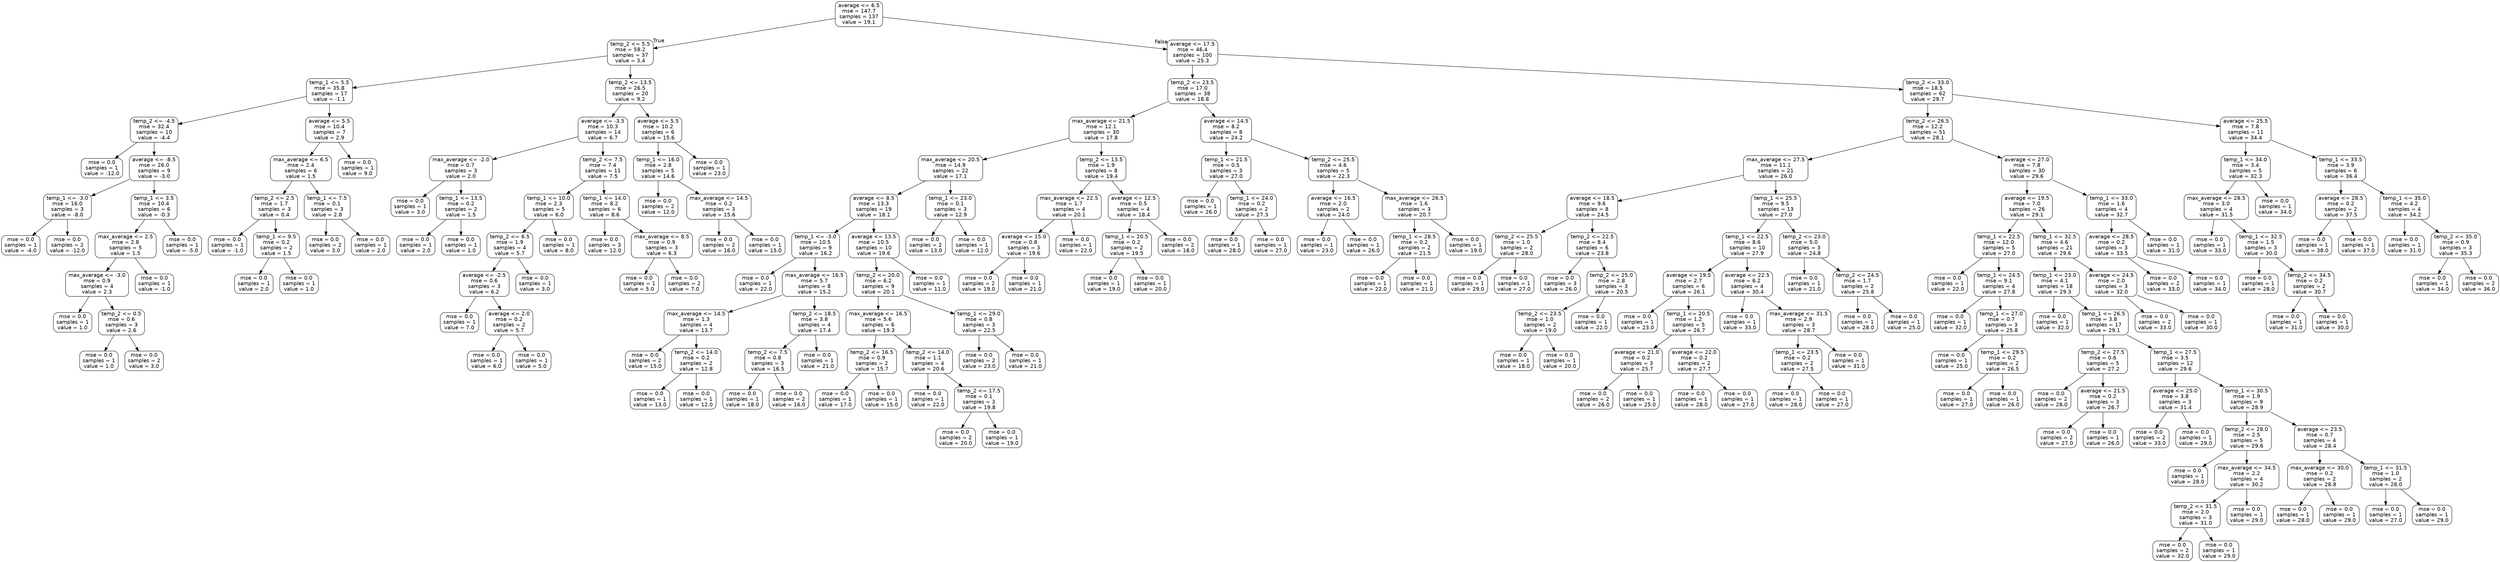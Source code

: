 digraph Tree {
node [shape=box, style="rounded", color="black", fontname=helvetica] ;
edge [fontname=helvetica] ;
0 [label="average <= 6.5\nmse = 147.7\nsamples = 137\nvalue = 19.1"] ;
1 [label="temp_2 <= 5.5\nmse = 58.2\nsamples = 37\nvalue = 3.4"] ;
0 -> 1 [labeldistance=2.5, labelangle=45, headlabel="True"] ;
2 [label="temp_1 <= 5.5\nmse = 35.8\nsamples = 17\nvalue = -1.1"] ;
1 -> 2 ;
3 [label="temp_2 <= -4.5\nmse = 32.4\nsamples = 10\nvalue = -4.4"] ;
2 -> 3 ;
4 [label="mse = 0.0\nsamples = 1\nvalue = -12.0"] ;
3 -> 4 ;
5 [label="average <= -8.5\nmse = 26.0\nsamples = 9\nvalue = -3.0"] ;
3 -> 5 ;
6 [label="temp_1 <= -3.0\nmse = 16.0\nsamples = 3\nvalue = -8.0"] ;
5 -> 6 ;
7 [label="mse = 0.0\nsamples = 1\nvalue = -4.0"] ;
6 -> 7 ;
8 [label="mse = 0.0\nsamples = 2\nvalue = -12.0"] ;
6 -> 8 ;
9 [label="temp_1 <= 3.5\nmse = 10.4\nsamples = 6\nvalue = -0.3"] ;
5 -> 9 ;
10 [label="max_average <= 2.5\nmse = 2.8\nsamples = 5\nvalue = 1.5"] ;
9 -> 10 ;
11 [label="max_average <= -3.0\nmse = 0.9\nsamples = 4\nvalue = 2.3"] ;
10 -> 11 ;
12 [label="mse = 0.0\nsamples = 1\nvalue = 1.0"] ;
11 -> 12 ;
13 [label="temp_2 <= 0.5\nmse = 0.6\nsamples = 3\nvalue = 2.6"] ;
11 -> 13 ;
14 [label="mse = 0.0\nsamples = 1\nvalue = 1.0"] ;
13 -> 14 ;
15 [label="mse = 0.0\nsamples = 2\nvalue = 3.0"] ;
13 -> 15 ;
16 [label="mse = 0.0\nsamples = 1\nvalue = -1.0"] ;
10 -> 16 ;
17 [label="mse = 0.0\nsamples = 1\nvalue = -5.0"] ;
9 -> 17 ;
18 [label="average <= 5.5\nmse = 10.4\nsamples = 7\nvalue = 2.9"] ;
2 -> 18 ;
19 [label="max_average <= 6.5\nmse = 2.4\nsamples = 6\nvalue = 1.5"] ;
18 -> 19 ;
20 [label="temp_2 <= 2.5\nmse = 1.7\nsamples = 3\nvalue = 0.4"] ;
19 -> 20 ;
21 [label="mse = 0.0\nsamples = 1\nvalue = -1.0"] ;
20 -> 21 ;
22 [label="temp_1 <= 9.5\nmse = 0.2\nsamples = 2\nvalue = 1.5"] ;
20 -> 22 ;
23 [label="mse = 0.0\nsamples = 1\nvalue = 2.0"] ;
22 -> 23 ;
24 [label="mse = 0.0\nsamples = 1\nvalue = 1.0"] ;
22 -> 24 ;
25 [label="temp_1 <= 7.5\nmse = 0.1\nsamples = 3\nvalue = 2.8"] ;
19 -> 25 ;
26 [label="mse = 0.0\nsamples = 2\nvalue = 3.0"] ;
25 -> 26 ;
27 [label="mse = 0.0\nsamples = 1\nvalue = 2.0"] ;
25 -> 27 ;
28 [label="mse = 0.0\nsamples = 1\nvalue = 9.0"] ;
18 -> 28 ;
29 [label="temp_2 <= 13.5\nmse = 26.5\nsamples = 20\nvalue = 9.2"] ;
1 -> 29 ;
30 [label="average <= -3.5\nmse = 10.3\nsamples = 14\nvalue = 6.7"] ;
29 -> 30 ;
31 [label="max_average <= -2.0\nmse = 0.7\nsamples = 3\nvalue = 2.0"] ;
30 -> 31 ;
32 [label="mse = 0.0\nsamples = 1\nvalue = 3.0"] ;
31 -> 32 ;
33 [label="temp_1 <= 13.5\nmse = 0.2\nsamples = 2\nvalue = 1.5"] ;
31 -> 33 ;
34 [label="mse = 0.0\nsamples = 1\nvalue = 2.0"] ;
33 -> 34 ;
35 [label="mse = 0.0\nsamples = 1\nvalue = 1.0"] ;
33 -> 35 ;
36 [label="temp_2 <= 7.5\nmse = 7.4\nsamples = 11\nvalue = 7.5"] ;
30 -> 36 ;
37 [label="temp_1 <= 10.0\nmse = 2.3\nsamples = 5\nvalue = 6.0"] ;
36 -> 37 ;
38 [label="temp_2 <= 6.5\nmse = 1.9\nsamples = 4\nvalue = 5.7"] ;
37 -> 38 ;
39 [label="average <= -2.5\nmse = 0.6\nsamples = 3\nvalue = 6.2"] ;
38 -> 39 ;
40 [label="mse = 0.0\nsamples = 1\nvalue = 7.0"] ;
39 -> 40 ;
41 [label="average <= 2.0\nmse = 0.2\nsamples = 2\nvalue = 5.7"] ;
39 -> 41 ;
42 [label="mse = 0.0\nsamples = 1\nvalue = 6.0"] ;
41 -> 42 ;
43 [label="mse = 0.0\nsamples = 1\nvalue = 5.0"] ;
41 -> 43 ;
44 [label="mse = 0.0\nsamples = 1\nvalue = 3.0"] ;
38 -> 44 ;
45 [label="mse = 0.0\nsamples = 1\nvalue = 8.0"] ;
37 -> 45 ;
46 [label="temp_1 <= 14.0\nmse = 8.2\nsamples = 6\nvalue = 8.6"] ;
36 -> 46 ;
47 [label="mse = 0.0\nsamples = 3\nvalue = 12.0"] ;
46 -> 47 ;
48 [label="max_average <= 8.5\nmse = 0.9\nsamples = 3\nvalue = 6.3"] ;
46 -> 48 ;
49 [label="mse = 0.0\nsamples = 1\nvalue = 5.0"] ;
48 -> 49 ;
50 [label="mse = 0.0\nsamples = 2\nvalue = 7.0"] ;
48 -> 50 ;
51 [label="average <= 5.5\nmse = 10.2\nsamples = 6\nvalue = 15.6"] ;
29 -> 51 ;
52 [label="temp_1 <= 16.0\nmse = 2.8\nsamples = 5\nvalue = 14.6"] ;
51 -> 52 ;
53 [label="mse = 0.0\nsamples = 2\nvalue = 12.0"] ;
52 -> 53 ;
54 [label="max_average <= 14.5\nmse = 0.2\nsamples = 3\nvalue = 15.6"] ;
52 -> 54 ;
55 [label="mse = 0.0\nsamples = 2\nvalue = 16.0"] ;
54 -> 55 ;
56 [label="mse = 0.0\nsamples = 1\nvalue = 15.0"] ;
54 -> 56 ;
57 [label="mse = 0.0\nsamples = 1\nvalue = 23.0"] ;
51 -> 57 ;
58 [label="average <= 17.5\nmse = 46.4\nsamples = 100\nvalue = 25.3"] ;
0 -> 58 [labeldistance=2.5, labelangle=-45, headlabel="False"] ;
59 [label="temp_2 <= 23.5\nmse = 17.0\nsamples = 38\nvalue = 18.8"] ;
58 -> 59 ;
60 [label="max_average <= 21.5\nmse = 12.1\nsamples = 30\nvalue = 17.8"] ;
59 -> 60 ;
61 [label="max_average <= 20.5\nmse = 14.9\nsamples = 22\nvalue = 17.1"] ;
60 -> 61 ;
62 [label="average <= 8.5\nmse = 13.3\nsamples = 19\nvalue = 18.1"] ;
61 -> 62 ;
63 [label="temp_1 <= -3.0\nmse = 10.5\nsamples = 9\nvalue = 16.2"] ;
62 -> 63 ;
64 [label="mse = 0.0\nsamples = 1\nvalue = 22.0"] ;
63 -> 64 ;
65 [label="max_average <= 16.5\nmse = 5.7\nsamples = 8\nvalue = 15.2"] ;
63 -> 65 ;
66 [label="max_average <= 14.5\nmse = 1.3\nsamples = 4\nvalue = 13.7"] ;
65 -> 66 ;
67 [label="mse = 0.0\nsamples = 2\nvalue = 15.0"] ;
66 -> 67 ;
68 [label="temp_2 <= 14.0\nmse = 0.2\nsamples = 2\nvalue = 12.8"] ;
66 -> 68 ;
69 [label="mse = 0.0\nsamples = 1\nvalue = 13.0"] ;
68 -> 69 ;
70 [label="mse = 0.0\nsamples = 1\nvalue = 12.0"] ;
68 -> 70 ;
71 [label="temp_2 <= 18.5\nmse = 3.8\nsamples = 4\nvalue = 17.4"] ;
65 -> 71 ;
72 [label="temp_2 <= 7.5\nmse = 0.8\nsamples = 3\nvalue = 16.5"] ;
71 -> 72 ;
73 [label="mse = 0.0\nsamples = 1\nvalue = 18.0"] ;
72 -> 73 ;
74 [label="mse = 0.0\nsamples = 2\nvalue = 16.0"] ;
72 -> 74 ;
75 [label="mse = 0.0\nsamples = 1\nvalue = 21.0"] ;
71 -> 75 ;
76 [label="average <= 13.5\nmse = 10.5\nsamples = 10\nvalue = 19.6"] ;
62 -> 76 ;
77 [label="temp_2 <= 20.0\nmse = 6.2\nsamples = 9\nvalue = 20.1"] ;
76 -> 77 ;
78 [label="max_average <= 16.5\nmse = 5.6\nsamples = 6\nvalue = 19.3"] ;
77 -> 78 ;
79 [label="temp_2 <= 16.5\nmse = 0.9\nsamples = 2\nvalue = 15.7"] ;
78 -> 79 ;
80 [label="mse = 0.0\nsamples = 1\nvalue = 17.0"] ;
79 -> 80 ;
81 [label="mse = 0.0\nsamples = 1\nvalue = 15.0"] ;
79 -> 81 ;
82 [label="temp_2 <= 14.0\nmse = 1.1\nsamples = 4\nvalue = 20.6"] ;
78 -> 82 ;
83 [label="mse = 0.0\nsamples = 1\nvalue = 22.0"] ;
82 -> 83 ;
84 [label="temp_2 <= 17.5\nmse = 0.1\nsamples = 3\nvalue = 19.8"] ;
82 -> 84 ;
85 [label="mse = 0.0\nsamples = 2\nvalue = 20.0"] ;
84 -> 85 ;
86 [label="mse = 0.0\nsamples = 1\nvalue = 19.0"] ;
84 -> 86 ;
87 [label="temp_1 <= 29.0\nmse = 0.8\nsamples = 3\nvalue = 22.5"] ;
77 -> 87 ;
88 [label="mse = 0.0\nsamples = 2\nvalue = 23.0"] ;
87 -> 88 ;
89 [label="mse = 0.0\nsamples = 1\nvalue = 21.0"] ;
87 -> 89 ;
90 [label="mse = 0.0\nsamples = 1\nvalue = 11.0"] ;
76 -> 90 ;
91 [label="temp_1 <= 23.0\nmse = 0.1\nsamples = 3\nvalue = 12.9"] ;
61 -> 91 ;
92 [label="mse = 0.0\nsamples = 2\nvalue = 13.0"] ;
91 -> 92 ;
93 [label="mse = 0.0\nsamples = 1\nvalue = 12.0"] ;
91 -> 93 ;
94 [label="temp_2 <= 13.5\nmse = 1.9\nsamples = 8\nvalue = 19.4"] ;
60 -> 94 ;
95 [label="max_average <= 22.5\nmse = 1.7\nsamples = 4\nvalue = 20.1"] ;
94 -> 95 ;
96 [label="average <= 15.0\nmse = 0.8\nsamples = 3\nvalue = 19.6"] ;
95 -> 96 ;
97 [label="mse = 0.0\nsamples = 2\nvalue = 19.0"] ;
96 -> 97 ;
98 [label="mse = 0.0\nsamples = 1\nvalue = 21.0"] ;
96 -> 98 ;
99 [label="mse = 0.0\nsamples = 1\nvalue = 22.0"] ;
95 -> 99 ;
100 [label="average <= 12.5\nmse = 0.5\nsamples = 4\nvalue = 18.4"] ;
94 -> 100 ;
101 [label="temp_1 <= 20.5\nmse = 0.2\nsamples = 2\nvalue = 19.5"] ;
100 -> 101 ;
102 [label="mse = 0.0\nsamples = 1\nvalue = 19.0"] ;
101 -> 102 ;
103 [label="mse = 0.0\nsamples = 1\nvalue = 20.0"] ;
101 -> 103 ;
104 [label="mse = 0.0\nsamples = 2\nvalue = 18.0"] ;
100 -> 104 ;
105 [label="average <= 14.5\nmse = 8.2\nsamples = 8\nvalue = 24.2"] ;
59 -> 105 ;
106 [label="temp_1 <= 21.5\nmse = 0.5\nsamples = 3\nvalue = 27.0"] ;
105 -> 106 ;
107 [label="mse = 0.0\nsamples = 1\nvalue = 26.0"] ;
106 -> 107 ;
108 [label="temp_1 <= 24.0\nmse = 0.2\nsamples = 2\nvalue = 27.3"] ;
106 -> 108 ;
109 [label="mse = 0.0\nsamples = 1\nvalue = 28.0"] ;
108 -> 109 ;
110 [label="mse = 0.0\nsamples = 1\nvalue = 27.0"] ;
108 -> 110 ;
111 [label="temp_2 <= 25.5\nmse = 4.6\nsamples = 5\nvalue = 22.3"] ;
105 -> 111 ;
112 [label="average <= 16.5\nmse = 2.0\nsamples = 2\nvalue = 24.0"] ;
111 -> 112 ;
113 [label="mse = 0.0\nsamples = 1\nvalue = 23.0"] ;
112 -> 113 ;
114 [label="mse = 0.0\nsamples = 1\nvalue = 26.0"] ;
112 -> 114 ;
115 [label="max_average <= 26.5\nmse = 1.6\nsamples = 3\nvalue = 20.7"] ;
111 -> 115 ;
116 [label="temp_1 <= 28.5\nmse = 0.2\nsamples = 2\nvalue = 21.5"] ;
115 -> 116 ;
117 [label="mse = 0.0\nsamples = 1\nvalue = 22.0"] ;
116 -> 117 ;
118 [label="mse = 0.0\nsamples = 1\nvalue = 21.0"] ;
116 -> 118 ;
119 [label="mse = 0.0\nsamples = 1\nvalue = 19.0"] ;
115 -> 119 ;
120 [label="temp_2 <= 33.0\nmse = 18.5\nsamples = 62\nvalue = 29.7"] ;
58 -> 120 ;
121 [label="temp_2 <= 26.5\nmse = 12.2\nsamples = 51\nvalue = 28.1"] ;
120 -> 121 ;
122 [label="max_average <= 27.5\nmse = 11.1\nsamples = 21\nvalue = 26.0"] ;
121 -> 122 ;
123 [label="average <= 18.5\nmse = 9.6\nsamples = 8\nvalue = 24.5"] ;
122 -> 123 ;
124 [label="temp_2 <= 25.5\nmse = 1.0\nsamples = 2\nvalue = 28.0"] ;
123 -> 124 ;
125 [label="mse = 0.0\nsamples = 1\nvalue = 29.0"] ;
124 -> 125 ;
126 [label="mse = 0.0\nsamples = 1\nvalue = 27.0"] ;
124 -> 126 ;
127 [label="temp_2 <= 22.5\nmse = 8.4\nsamples = 6\nvalue = 23.8"] ;
123 -> 127 ;
128 [label="mse = 0.0\nsamples = 3\nvalue = 26.0"] ;
127 -> 128 ;
129 [label="temp_2 <= 25.0\nmse = 2.8\nsamples = 3\nvalue = 20.5"] ;
127 -> 129 ;
130 [label="temp_2 <= 23.5\nmse = 1.0\nsamples = 2\nvalue = 19.0"] ;
129 -> 130 ;
131 [label="mse = 0.0\nsamples = 1\nvalue = 18.0"] ;
130 -> 131 ;
132 [label="mse = 0.0\nsamples = 1\nvalue = 20.0"] ;
130 -> 132 ;
133 [label="mse = 0.0\nsamples = 1\nvalue = 22.0"] ;
129 -> 133 ;
134 [label="temp_1 <= 25.5\nmse = 9.5\nsamples = 13\nvalue = 27.0"] ;
122 -> 134 ;
135 [label="temp_1 <= 22.5\nmse = 8.6\nsamples = 10\nvalue = 27.9"] ;
134 -> 135 ;
136 [label="average <= 19.5\nmse = 2.7\nsamples = 6\nvalue = 26.1"] ;
135 -> 136 ;
137 [label="mse = 0.0\nsamples = 1\nvalue = 23.0"] ;
136 -> 137 ;
138 [label="temp_1 <= 20.5\nmse = 1.2\nsamples = 5\nvalue = 26.7"] ;
136 -> 138 ;
139 [label="average <= 21.0\nmse = 0.2\nsamples = 3\nvalue = 25.7"] ;
138 -> 139 ;
140 [label="mse = 0.0\nsamples = 2\nvalue = 26.0"] ;
139 -> 140 ;
141 [label="mse = 0.0\nsamples = 1\nvalue = 25.0"] ;
139 -> 141 ;
142 [label="average <= 22.0\nmse = 0.2\nsamples = 2\nvalue = 27.7"] ;
138 -> 142 ;
143 [label="mse = 0.0\nsamples = 1\nvalue = 28.0"] ;
142 -> 143 ;
144 [label="mse = 0.0\nsamples = 1\nvalue = 27.0"] ;
142 -> 144 ;
145 [label="average <= 22.5\nmse = 6.2\nsamples = 4\nvalue = 30.4"] ;
135 -> 145 ;
146 [label="mse = 0.0\nsamples = 1\nvalue = 33.0"] ;
145 -> 146 ;
147 [label="max_average <= 31.5\nmse = 2.9\nsamples = 3\nvalue = 28.7"] ;
145 -> 147 ;
148 [label="temp_1 <= 23.5\nmse = 0.2\nsamples = 2\nvalue = 27.5"] ;
147 -> 148 ;
149 [label="mse = 0.0\nsamples = 1\nvalue = 28.0"] ;
148 -> 149 ;
150 [label="mse = 0.0\nsamples = 1\nvalue = 27.0"] ;
148 -> 150 ;
151 [label="mse = 0.0\nsamples = 1\nvalue = 31.0"] ;
147 -> 151 ;
152 [label="temp_2 <= 23.0\nmse = 5.0\nsamples = 3\nvalue = 24.8"] ;
134 -> 152 ;
153 [label="mse = 0.0\nsamples = 1\nvalue = 21.0"] ;
152 -> 153 ;
154 [label="temp_2 <= 24.5\nmse = 1.7\nsamples = 2\nvalue = 25.8"] ;
152 -> 154 ;
155 [label="mse = 0.0\nsamples = 1\nvalue = 28.0"] ;
154 -> 155 ;
156 [label="mse = 0.0\nsamples = 1\nvalue = 25.0"] ;
154 -> 156 ;
157 [label="average <= 27.0\nmse = 7.8\nsamples = 30\nvalue = 29.6"] ;
121 -> 157 ;
158 [label="average <= 19.5\nmse = 7.0\nsamples = 26\nvalue = 29.1"] ;
157 -> 158 ;
159 [label="temp_1 <= 22.5\nmse = 12.0\nsamples = 5\nvalue = 27.0"] ;
158 -> 159 ;
160 [label="mse = 0.0\nsamples = 1\nvalue = 22.0"] ;
159 -> 160 ;
161 [label="temp_1 <= 24.5\nmse = 9.1\nsamples = 4\nvalue = 27.8"] ;
159 -> 161 ;
162 [label="mse = 0.0\nsamples = 1\nvalue = 32.0"] ;
161 -> 162 ;
163 [label="temp_1 <= 27.0\nmse = 0.7\nsamples = 3\nvalue = 25.8"] ;
161 -> 163 ;
164 [label="mse = 0.0\nsamples = 1\nvalue = 25.0"] ;
163 -> 164 ;
165 [label="temp_1 <= 29.5\nmse = 0.2\nsamples = 2\nvalue = 26.5"] ;
163 -> 165 ;
166 [label="mse = 0.0\nsamples = 1\nvalue = 27.0"] ;
165 -> 166 ;
167 [label="mse = 0.0\nsamples = 1\nvalue = 26.0"] ;
165 -> 167 ;
168 [label="temp_1 <= 32.5\nmse = 4.6\nsamples = 21\nvalue = 29.6"] ;
158 -> 168 ;
169 [label="temp_1 <= 23.0\nmse = 4.1\nsamples = 18\nvalue = 29.3"] ;
168 -> 169 ;
170 [label="mse = 0.0\nsamples = 1\nvalue = 32.0"] ;
169 -> 170 ;
171 [label="temp_1 <= 26.5\nmse = 3.8\nsamples = 17\nvalue = 29.1"] ;
169 -> 171 ;
172 [label="temp_2 <= 27.5\nmse = 0.6\nsamples = 5\nvalue = 27.2"] ;
171 -> 172 ;
173 [label="mse = 0.0\nsamples = 2\nvalue = 28.0"] ;
172 -> 173 ;
174 [label="average <= 21.5\nmse = 0.2\nsamples = 3\nvalue = 26.7"] ;
172 -> 174 ;
175 [label="mse = 0.0\nsamples = 2\nvalue = 27.0"] ;
174 -> 175 ;
176 [label="mse = 0.0\nsamples = 1\nvalue = 26.0"] ;
174 -> 176 ;
177 [label="temp_1 <= 27.5\nmse = 3.5\nsamples = 12\nvalue = 29.6"] ;
171 -> 177 ;
178 [label="average <= 25.0\nmse = 3.8\nsamples = 3\nvalue = 31.4"] ;
177 -> 178 ;
179 [label="mse = 0.0\nsamples = 2\nvalue = 33.0"] ;
178 -> 179 ;
180 [label="mse = 0.0\nsamples = 1\nvalue = 29.0"] ;
178 -> 180 ;
181 [label="temp_1 <= 30.5\nmse = 1.9\nsamples = 9\nvalue = 28.9"] ;
177 -> 181 ;
182 [label="temp_2 <= 28.0\nmse = 2.5\nsamples = 5\nvalue = 29.6"] ;
181 -> 182 ;
183 [label="mse = 0.0\nsamples = 1\nvalue = 28.0"] ;
182 -> 183 ;
184 [label="max_average <= 34.5\nmse = 2.2\nsamples = 4\nvalue = 30.2"] ;
182 -> 184 ;
185 [label="temp_2 <= 31.5\nmse = 2.0\nsamples = 3\nvalue = 31.0"] ;
184 -> 185 ;
186 [label="mse = 0.0\nsamples = 2\nvalue = 32.0"] ;
185 -> 186 ;
187 [label="mse = 0.0\nsamples = 1\nvalue = 29.0"] ;
185 -> 187 ;
188 [label="mse = 0.0\nsamples = 1\nvalue = 29.0"] ;
184 -> 188 ;
189 [label="average <= 23.5\nmse = 0.7\nsamples = 4\nvalue = 28.4"] ;
181 -> 189 ;
190 [label="max_average <= 30.0\nmse = 0.2\nsamples = 2\nvalue = 28.8"] ;
189 -> 190 ;
191 [label="mse = 0.0\nsamples = 1\nvalue = 28.0"] ;
190 -> 191 ;
192 [label="mse = 0.0\nsamples = 1\nvalue = 29.0"] ;
190 -> 192 ;
193 [label="temp_1 <= 31.5\nmse = 1.0\nsamples = 2\nvalue = 28.0"] ;
189 -> 193 ;
194 [label="mse = 0.0\nsamples = 1\nvalue = 27.0"] ;
193 -> 194 ;
195 [label="mse = 0.0\nsamples = 1\nvalue = 29.0"] ;
193 -> 195 ;
196 [label="average <= 24.5\nmse = 2.0\nsamples = 3\nvalue = 32.0"] ;
168 -> 196 ;
197 [label="mse = 0.0\nsamples = 2\nvalue = 33.0"] ;
196 -> 197 ;
198 [label="mse = 0.0\nsamples = 1\nvalue = 30.0"] ;
196 -> 198 ;
199 [label="temp_1 <= 33.0\nmse = 1.6\nsamples = 4\nvalue = 32.7"] ;
157 -> 199 ;
200 [label="average <= 28.5\nmse = 0.2\nsamples = 3\nvalue = 33.5"] ;
199 -> 200 ;
201 [label="mse = 0.0\nsamples = 2\nvalue = 33.0"] ;
200 -> 201 ;
202 [label="mse = 0.0\nsamples = 1\nvalue = 34.0"] ;
200 -> 202 ;
203 [label="mse = 0.0\nsamples = 1\nvalue = 31.0"] ;
199 -> 203 ;
204 [label="average <= 25.5\nmse = 7.8\nsamples = 11\nvalue = 34.4"] ;
120 -> 204 ;
205 [label="temp_1 <= 34.0\nmse = 3.4\nsamples = 5\nvalue = 32.3"] ;
204 -> 205 ;
206 [label="max_average <= 28.5\nmse = 3.0\nsamples = 4\nvalue = 31.5"] ;
205 -> 206 ;
207 [label="mse = 0.0\nsamples = 1\nvalue = 33.0"] ;
206 -> 207 ;
208 [label="temp_1 <= 32.5\nmse = 1.5\nsamples = 3\nvalue = 30.0"] ;
206 -> 208 ;
209 [label="mse = 0.0\nsamples = 1\nvalue = 28.0"] ;
208 -> 209 ;
210 [label="temp_2 <= 34.5\nmse = 0.2\nsamples = 2\nvalue = 30.7"] ;
208 -> 210 ;
211 [label="mse = 0.0\nsamples = 1\nvalue = 31.0"] ;
210 -> 211 ;
212 [label="mse = 0.0\nsamples = 1\nvalue = 30.0"] ;
210 -> 212 ;
213 [label="mse = 0.0\nsamples = 1\nvalue = 34.0"] ;
205 -> 213 ;
214 [label="temp_1 <= 33.5\nmse = 3.9\nsamples = 6\nvalue = 36.4"] ;
204 -> 214 ;
215 [label="average <= 28.5\nmse = 0.2\nsamples = 2\nvalue = 37.5"] ;
214 -> 215 ;
216 [label="mse = 0.0\nsamples = 1\nvalue = 38.0"] ;
215 -> 216 ;
217 [label="mse = 0.0\nsamples = 1\nvalue = 37.0"] ;
215 -> 217 ;
218 [label="temp_1 <= 35.0\nmse = 4.2\nsamples = 4\nvalue = 34.2"] ;
214 -> 218 ;
219 [label="mse = 0.0\nsamples = 1\nvalue = 31.0"] ;
218 -> 219 ;
220 [label="temp_2 <= 35.0\nmse = 0.9\nsamples = 3\nvalue = 35.3"] ;
218 -> 220 ;
221 [label="mse = 0.0\nsamples = 1\nvalue = 34.0"] ;
220 -> 221 ;
222 [label="mse = 0.0\nsamples = 2\nvalue = 36.0"] ;
220 -> 222 ;
}